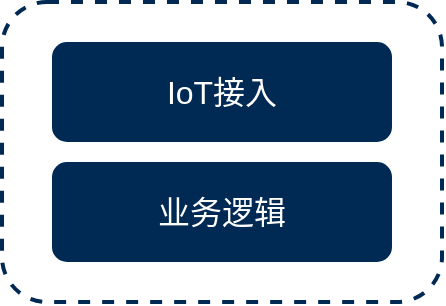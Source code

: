 <mxfile version="24.8.4">
  <diagram name="第 1 页" id="FveKFxS8xN589emaOXkU">
    <mxGraphModel dx="1434" dy="746" grid="1" gridSize="10" guides="1" tooltips="1" connect="1" arrows="1" fold="1" page="1" pageScale="1" pageWidth="827" pageHeight="1169" math="0" shadow="0">
      <root>
        <mxCell id="0" />
        <mxCell id="1" parent="0" />
        <mxCell id="RBkjEKFv9Ist0dfP0Nhb-1" value="" style="rounded=1;whiteSpace=wrap;html=1;strokeColor=#002954;dashed=1;strokeWidth=2;" vertex="1" parent="1">
          <mxGeometry x="240" y="240" width="220" height="150" as="geometry" />
        </mxCell>
        <mxCell id="RBkjEKFv9Ist0dfP0Nhb-2" value="&lt;font style=&quot;font-size: 16px;&quot;&gt;IoT接入&lt;/font&gt;" style="rounded=1;whiteSpace=wrap;html=1;fillColor=#002954;strokeColor=none;fontColor=#FFFFFF;" vertex="1" parent="1">
          <mxGeometry x="265" y="260" width="170" height="50" as="geometry" />
        </mxCell>
        <mxCell id="RBkjEKFv9Ist0dfP0Nhb-3" value="&lt;font style=&quot;font-size: 16px;&quot;&gt;业务逻辑&lt;/font&gt;" style="rounded=1;whiteSpace=wrap;html=1;fillColor=#002954;strokeColor=none;fontColor=#FFFFFF;" vertex="1" parent="1">
          <mxGeometry x="265" y="320" width="170" height="50" as="geometry" />
        </mxCell>
      </root>
    </mxGraphModel>
  </diagram>
</mxfile>
